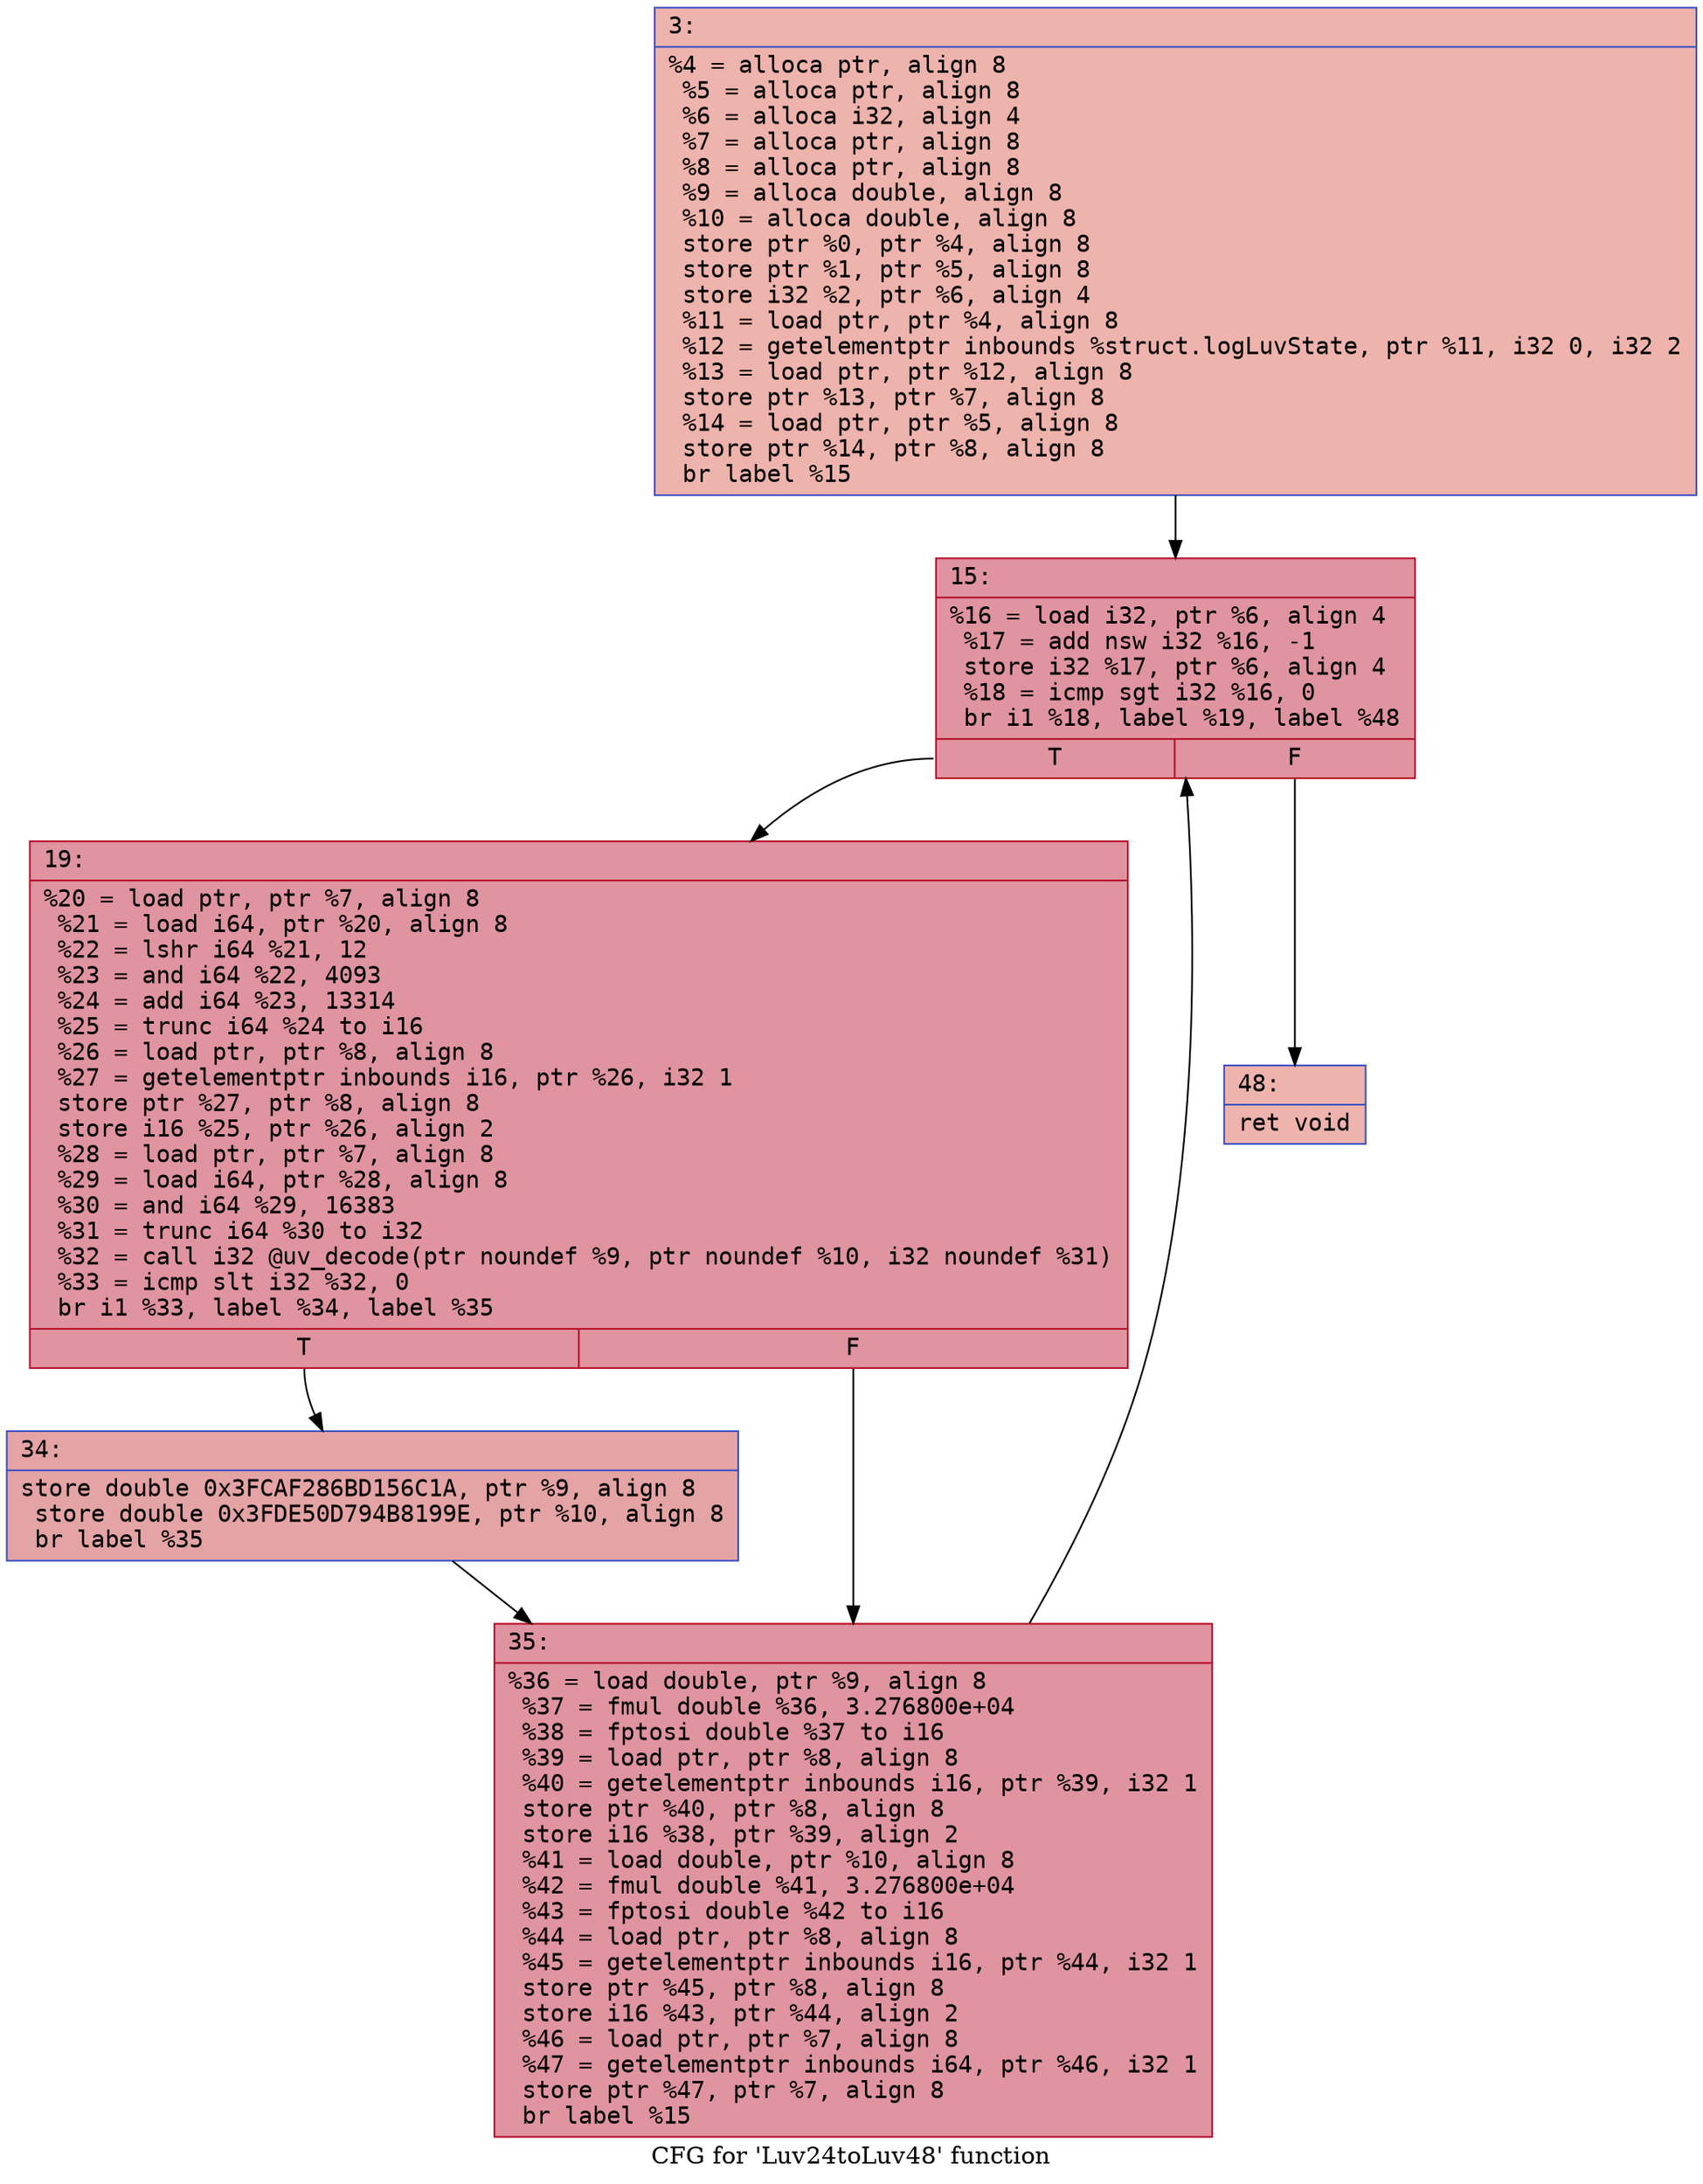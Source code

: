 digraph "CFG for 'Luv24toLuv48' function" {
	label="CFG for 'Luv24toLuv48' function";

	Node0x600000630190 [shape=record,color="#3d50c3ff", style=filled, fillcolor="#d6524470" fontname="Courier",label="{3:\l|  %4 = alloca ptr, align 8\l  %5 = alloca ptr, align 8\l  %6 = alloca i32, align 4\l  %7 = alloca ptr, align 8\l  %8 = alloca ptr, align 8\l  %9 = alloca double, align 8\l  %10 = alloca double, align 8\l  store ptr %0, ptr %4, align 8\l  store ptr %1, ptr %5, align 8\l  store i32 %2, ptr %6, align 4\l  %11 = load ptr, ptr %4, align 8\l  %12 = getelementptr inbounds %struct.logLuvState, ptr %11, i32 0, i32 2\l  %13 = load ptr, ptr %12, align 8\l  store ptr %13, ptr %7, align 8\l  %14 = load ptr, ptr %5, align 8\l  store ptr %14, ptr %8, align 8\l  br label %15\l}"];
	Node0x600000630190 -> Node0x6000006301e0[tooltip="3 -> 15\nProbability 100.00%" ];
	Node0x6000006301e0 [shape=record,color="#b70d28ff", style=filled, fillcolor="#b70d2870" fontname="Courier",label="{15:\l|  %16 = load i32, ptr %6, align 4\l  %17 = add nsw i32 %16, -1\l  store i32 %17, ptr %6, align 4\l  %18 = icmp sgt i32 %16, 0\l  br i1 %18, label %19, label %48\l|{<s0>T|<s1>F}}"];
	Node0x6000006301e0:s0 -> Node0x600000630230[tooltip="15 -> 19\nProbability 96.88%" ];
	Node0x6000006301e0:s1 -> Node0x600000630320[tooltip="15 -> 48\nProbability 3.12%" ];
	Node0x600000630230 [shape=record,color="#b70d28ff", style=filled, fillcolor="#b70d2870" fontname="Courier",label="{19:\l|  %20 = load ptr, ptr %7, align 8\l  %21 = load i64, ptr %20, align 8\l  %22 = lshr i64 %21, 12\l  %23 = and i64 %22, 4093\l  %24 = add i64 %23, 13314\l  %25 = trunc i64 %24 to i16\l  %26 = load ptr, ptr %8, align 8\l  %27 = getelementptr inbounds i16, ptr %26, i32 1\l  store ptr %27, ptr %8, align 8\l  store i16 %25, ptr %26, align 2\l  %28 = load ptr, ptr %7, align 8\l  %29 = load i64, ptr %28, align 8\l  %30 = and i64 %29, 16383\l  %31 = trunc i64 %30 to i32\l  %32 = call i32 @uv_decode(ptr noundef %9, ptr noundef %10, i32 noundef %31)\l  %33 = icmp slt i32 %32, 0\l  br i1 %33, label %34, label %35\l|{<s0>T|<s1>F}}"];
	Node0x600000630230:s0 -> Node0x600000630280[tooltip="19 -> 34\nProbability 37.50%" ];
	Node0x600000630230:s1 -> Node0x6000006302d0[tooltip="19 -> 35\nProbability 62.50%" ];
	Node0x600000630280 [shape=record,color="#3d50c3ff", style=filled, fillcolor="#c32e3170" fontname="Courier",label="{34:\l|  store double 0x3FCAF286BD156C1A, ptr %9, align 8\l  store double 0x3FDE50D794B8199E, ptr %10, align 8\l  br label %35\l}"];
	Node0x600000630280 -> Node0x6000006302d0[tooltip="34 -> 35\nProbability 100.00%" ];
	Node0x6000006302d0 [shape=record,color="#b70d28ff", style=filled, fillcolor="#b70d2870" fontname="Courier",label="{35:\l|  %36 = load double, ptr %9, align 8\l  %37 = fmul double %36, 3.276800e+04\l  %38 = fptosi double %37 to i16\l  %39 = load ptr, ptr %8, align 8\l  %40 = getelementptr inbounds i16, ptr %39, i32 1\l  store ptr %40, ptr %8, align 8\l  store i16 %38, ptr %39, align 2\l  %41 = load double, ptr %10, align 8\l  %42 = fmul double %41, 3.276800e+04\l  %43 = fptosi double %42 to i16\l  %44 = load ptr, ptr %8, align 8\l  %45 = getelementptr inbounds i16, ptr %44, i32 1\l  store ptr %45, ptr %8, align 8\l  store i16 %43, ptr %44, align 2\l  %46 = load ptr, ptr %7, align 8\l  %47 = getelementptr inbounds i64, ptr %46, i32 1\l  store ptr %47, ptr %7, align 8\l  br label %15\l}"];
	Node0x6000006302d0 -> Node0x6000006301e0[tooltip="35 -> 15\nProbability 100.00%" ];
	Node0x600000630320 [shape=record,color="#3d50c3ff", style=filled, fillcolor="#d6524470" fontname="Courier",label="{48:\l|  ret void\l}"];
}
